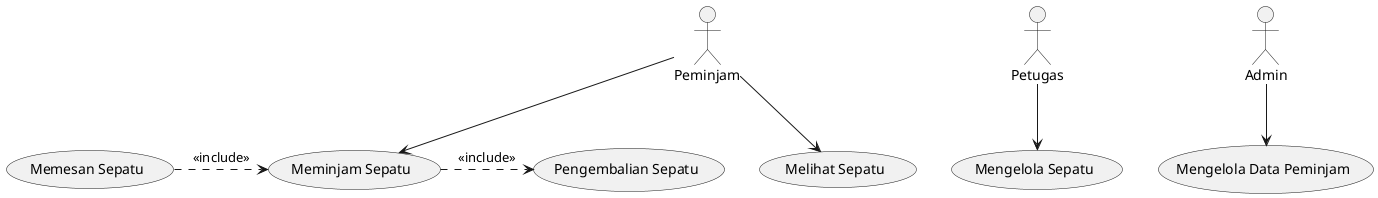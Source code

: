 @startuml
actor Peminjam
actor Petugas
actor Admin

Peminjam --> (Melihat Sepatu)
Peminjam --> (Meminjam Sepatu)
Petugas --> (Mengelola Sepatu)
Admin --> (Mengelola Data Peminjam)

(Memesan Sepatu) .> (Meminjam Sepatu) : <<include>>
(Meminjam Sepatu) .> (Pengembalian Sepatu) : <<include>>

@enduml
